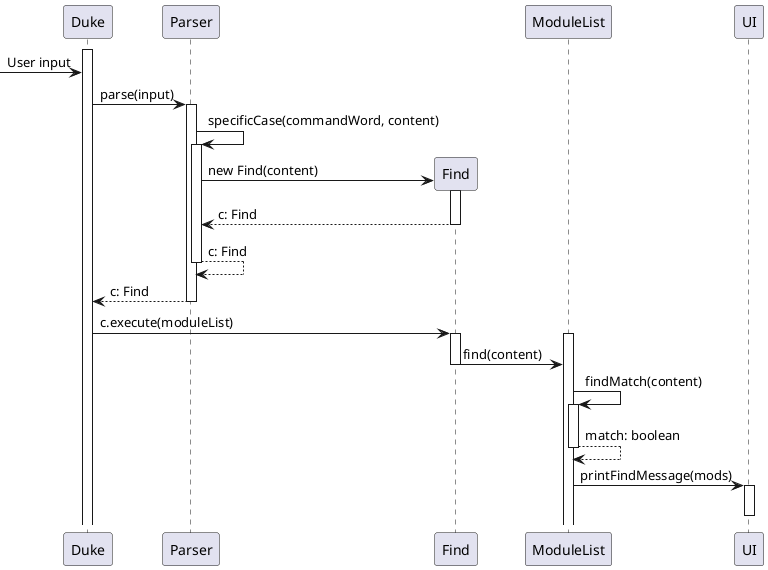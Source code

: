 
'https://plantuml.com/sequence-diagram

@startuml
activate Duke
[-> Duke: User input
Duke -> Parser: parse(input)
activate Parser
Parser -> Parser: specificCase(commandWord, content)
activate Parser
create Find
Parser -> Find: new Find(content)
activate Find
return c: Find
return c: Find
return c: Find
deactivate Parser
Duke -> Find: c.execute(moduleList)
activate Find
activate ModuleList
Find -> ModuleList: find(content)
deactivate Find
ModuleList -> ModuleList: findMatch(content)
activate ModuleList
return match: boolean
ModuleList -> UI: printFindMessage(mods)
activate UI
deactivate UI

@enduml